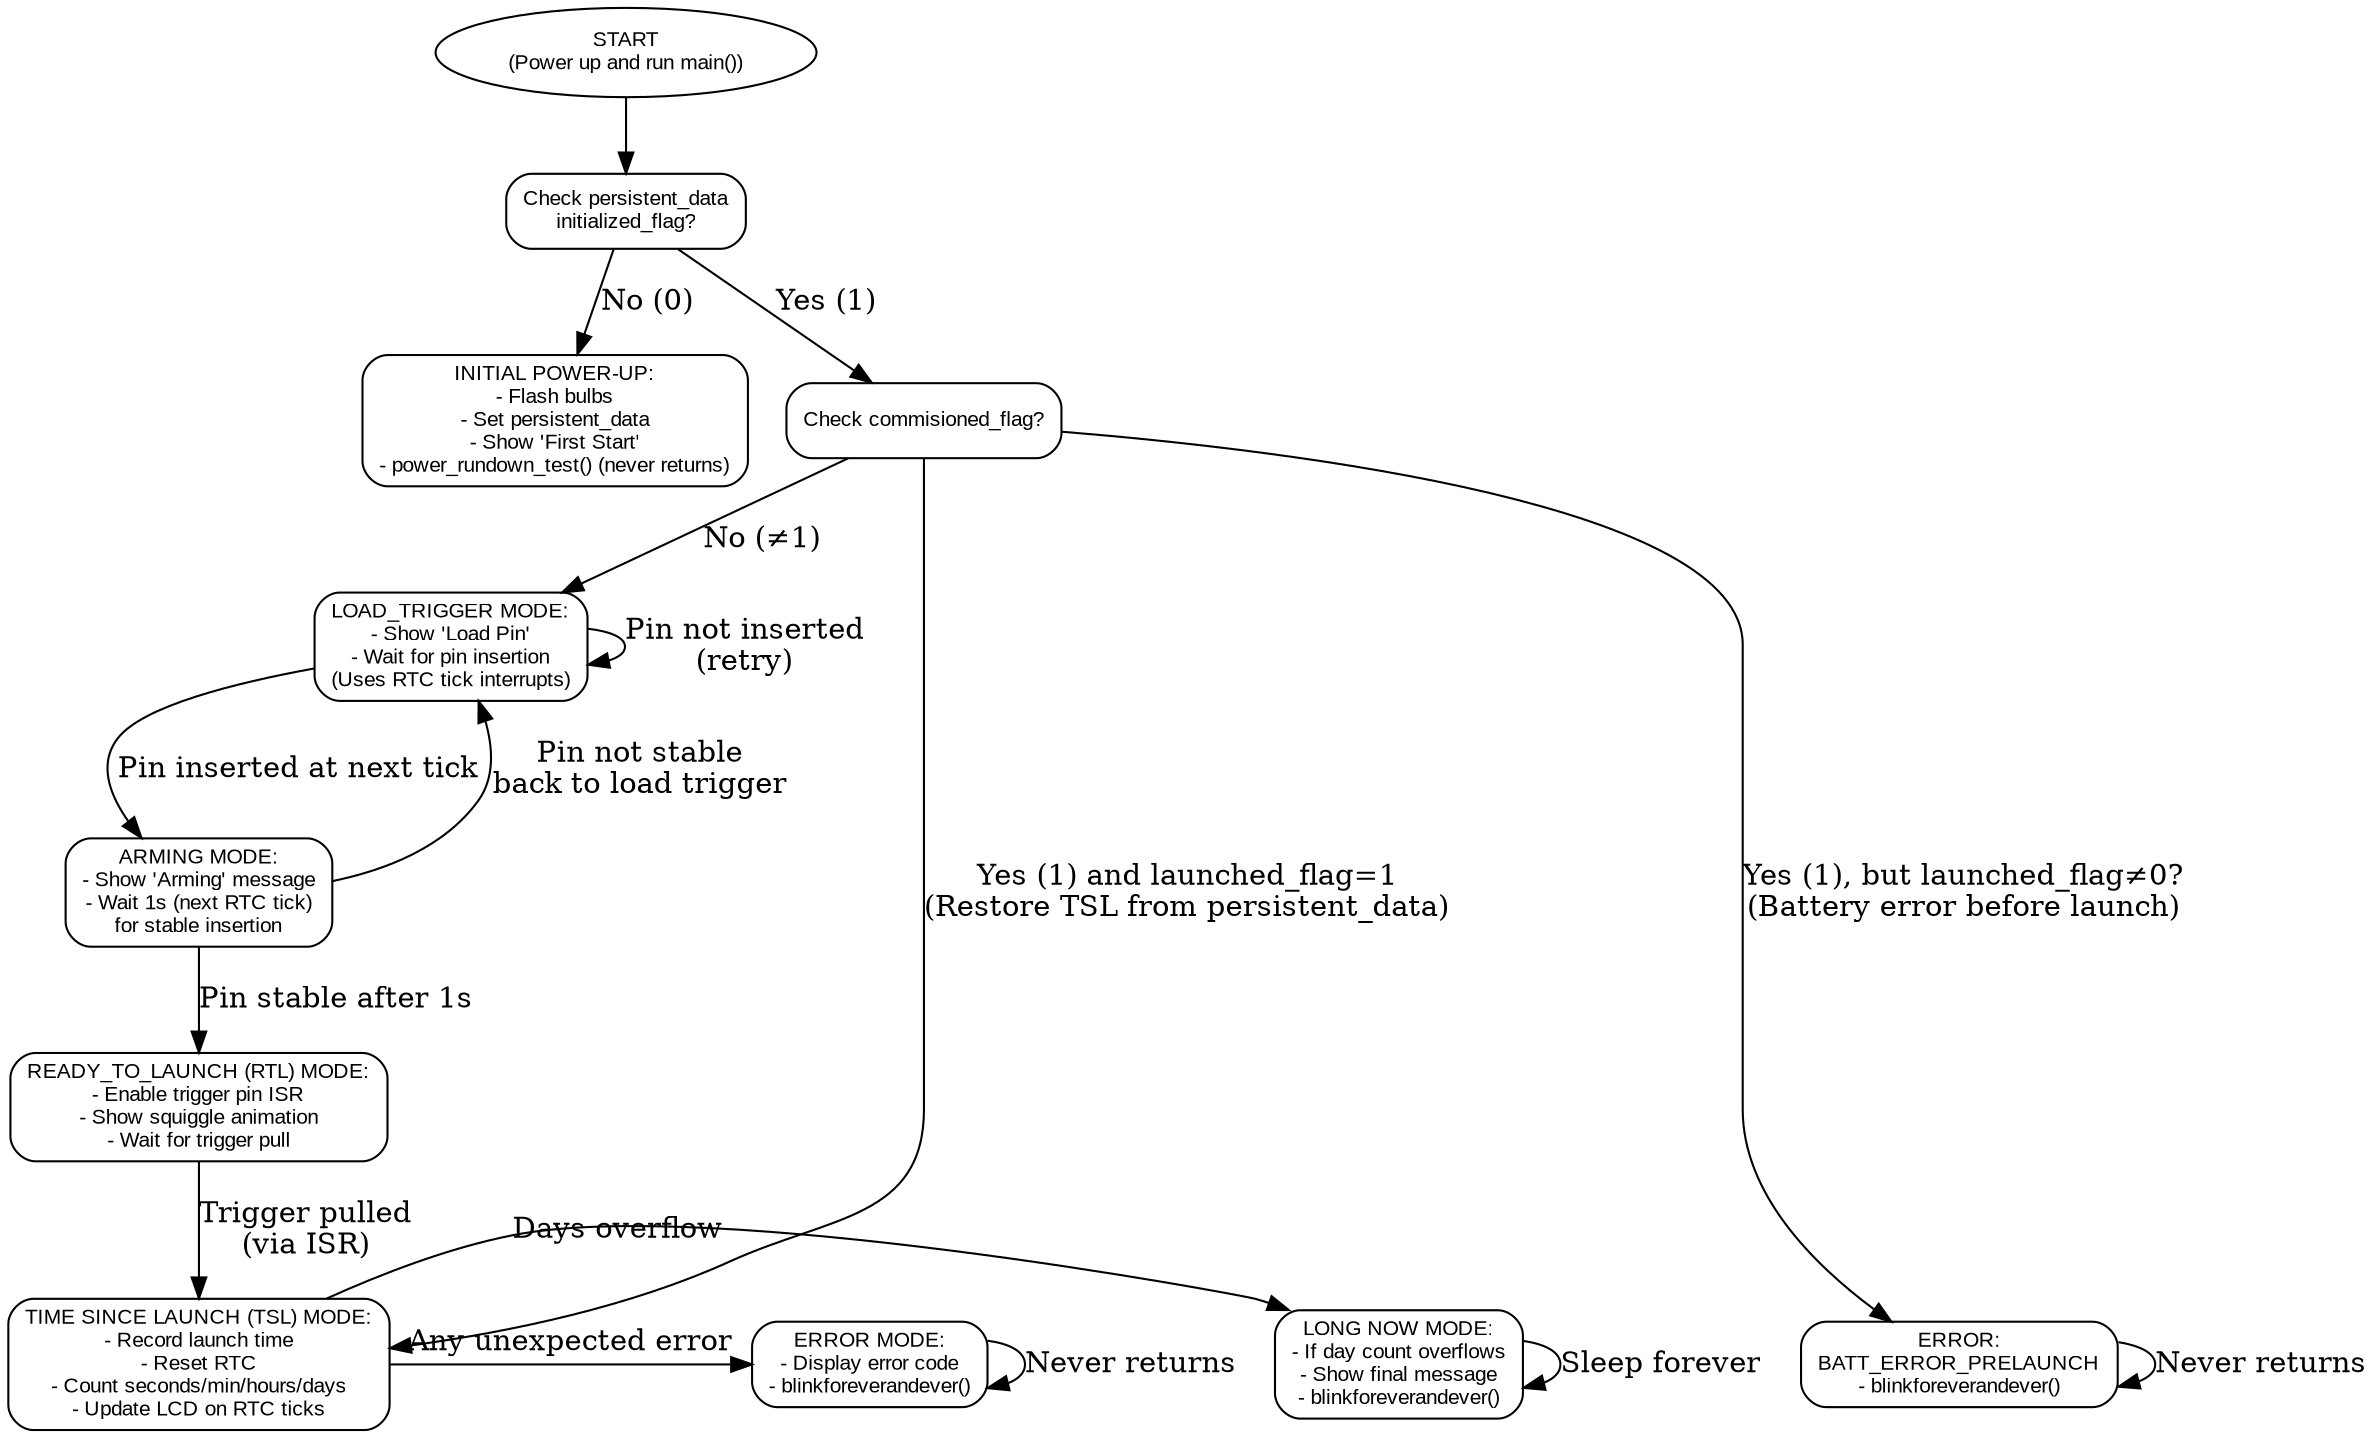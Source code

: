 digraph program_states {
    rankdir=TB
    node [shape=box, style=rounded, fontname="Arial", fontsize=10];

    START [label="START\n(Power up and run main())", shape=oval];
    INITIAL_CHECK [label="Check persistent_data\ninitialized_flag?"];
    INITIAL_POWERUP [label="INITIAL POWER-UP:\n- Flash bulbs\n- Set persistent_data\n- Show 'First Start'\n- power_rundown_test() (never returns)"];
    COMMISSIONED_CHECK [label="Check commisioned_flag?"];
    LOAD_TRIGGER [label="LOAD_TRIGGER MODE:\n- Show 'Load Pin'\n- Wait for pin insertion\n(Uses RTC tick interrupts)"];
    ARMING [label="ARMING MODE:\n- Show 'Arming' message\n- Wait 1s (next RTC tick)\nfor stable insertion"];
    READY_TO_LAUNCH [label="READY_TO_LAUNCH (RTL) MODE:\n- Enable trigger pin ISR\n- Show squiggle animation\n- Wait for trigger pull"];
    TSL_MODE [label="TIME SINCE LAUNCH (TSL) MODE:\n- Record launch time\n- Reset RTC\n- Count seconds/min/hours/days\n- Update LCD on RTC ticks"];
    LONG_NOW [label="LONG NOW MODE:\n- If day count overflows\n- Show final message\n- blinkforeverandever()"];
    BATT_ERROR [label="ERROR:\nBATT_ERROR_PRELAUNCH\n- blinkforeverandever()"];
    ERROR_MODE [label="ERROR MODE:\n- Display error code\n- blinkforeverandever()"];

    START -> INITIAL_CHECK
    INITIAL_CHECK -> INITIAL_POWERUP [label="No (0)"]
    INITIAL_CHECK -> COMMISSIONED_CHECK [label="Yes (1)"]

    COMMISSIONED_CHECK -> LOAD_TRIGGER [label="No (≠1)"]
    COMMISSIONED_CHECK -> BATT_ERROR [label="Yes (1), but launched_flag≠0?\n(Battery error before launch)"]
    COMMISSIONED_CHECK -> TSL_MODE [label="Yes (1) and launched_flag=1\n(Restore TSL from persistent_data)"]

    LOAD_TRIGGER -> ARMING [label="Pin inserted at next tick"]
    LOAD_TRIGGER -> LOAD_TRIGGER [label="Pin not inserted\n(retry)"]

    ARMING -> READY_TO_LAUNCH [label="Pin stable after 1s"]
    ARMING -> LOAD_TRIGGER [label="Pin not stable\nback to load trigger"]

    READY_TO_LAUNCH -> TSL_MODE [label="Trigger pulled\n(via ISR)"]

    TSL_MODE -> LONG_NOW [label="Days overflow"]
    TSL_MODE -> ERROR_MODE [label="Any unexpected error"]

    // BATT_ERROR and ERROR_MODE are end states
    LONG_NOW -> LONG_NOW [label="Sleep forever"]
    BATT_ERROR -> BATT_ERROR [label="Never returns"]
    ERROR_MODE -> ERROR_MODE [label="Never returns"]

    {rank=same; TSL_MODE; BATT_ERROR; ERROR_MODE; LONG_NOW;}
}

